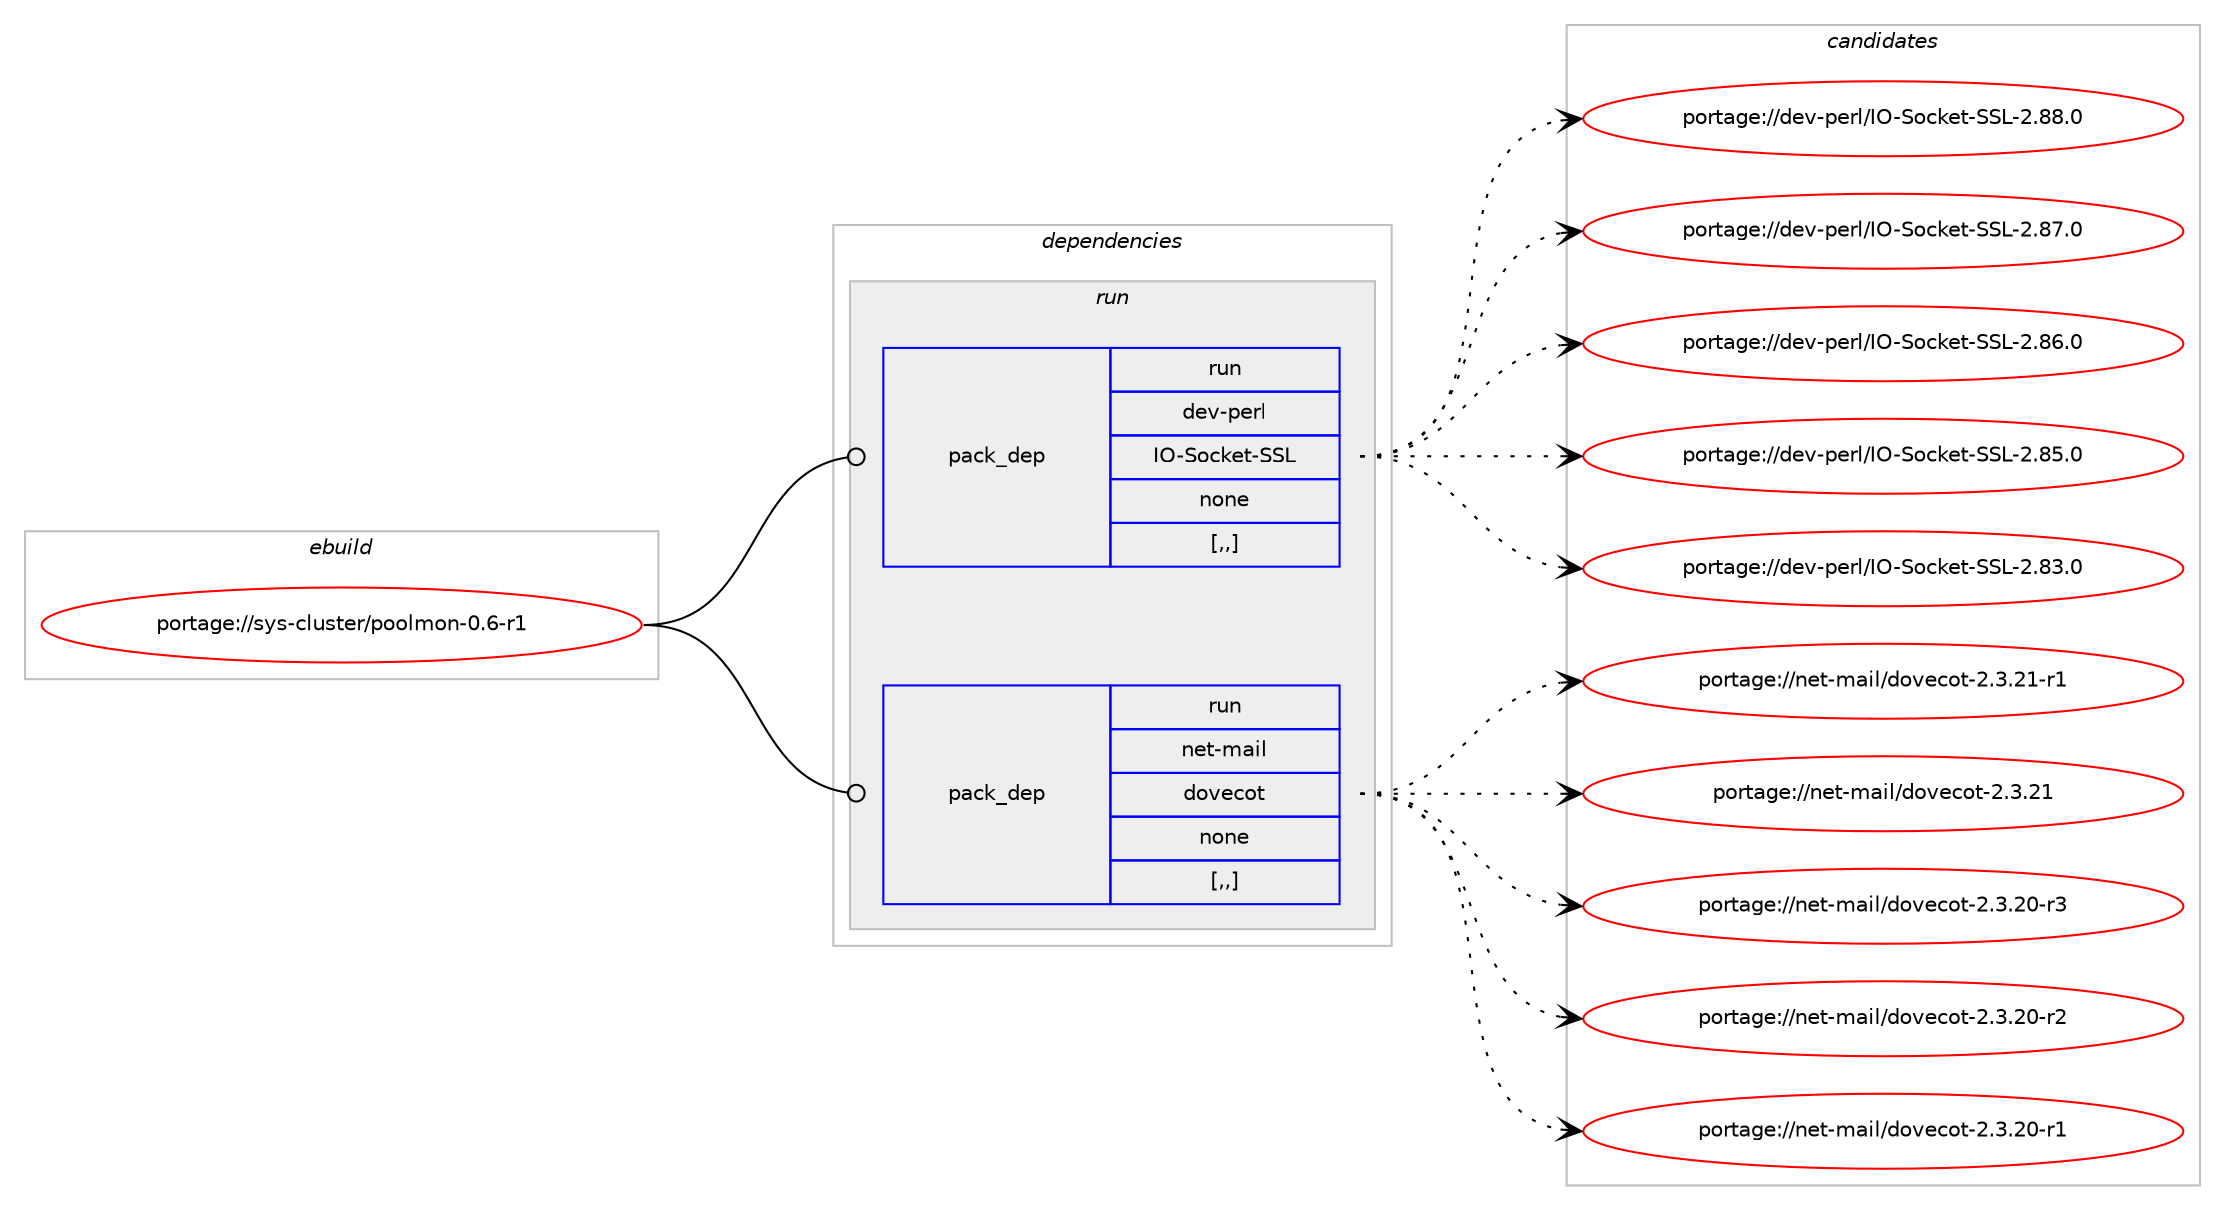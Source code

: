 digraph prolog {

# *************
# Graph options
# *************

newrank=true;
concentrate=true;
compound=true;
graph [rankdir=LR,fontname=Helvetica,fontsize=10,ranksep=1.5];#, ranksep=2.5, nodesep=0.2];
edge  [arrowhead=vee];
node  [fontname=Helvetica,fontsize=10];

# **********
# The ebuild
# **********

subgraph cluster_leftcol {
color=gray;
label=<<i>ebuild</i>>;
id [label="portage://sys-cluster/poolmon-0.6-r1", color=red, width=4, href="../sys-cluster/poolmon-0.6-r1.svg"];
}

# ****************
# The dependencies
# ****************

subgraph cluster_midcol {
color=gray;
label=<<i>dependencies</i>>;
subgraph cluster_compile {
fillcolor="#eeeeee";
style=filled;
label=<<i>compile</i>>;
}
subgraph cluster_compileandrun {
fillcolor="#eeeeee";
style=filled;
label=<<i>compile and run</i>>;
}
subgraph cluster_run {
fillcolor="#eeeeee";
style=filled;
label=<<i>run</i>>;
subgraph pack313869 {
dependency431324 [label=<<TABLE BORDER="0" CELLBORDER="1" CELLSPACING="0" CELLPADDING="4" WIDTH="220"><TR><TD ROWSPAN="6" CELLPADDING="30">pack_dep</TD></TR><TR><TD WIDTH="110">run</TD></TR><TR><TD>dev-perl</TD></TR><TR><TD>IO-Socket-SSL</TD></TR><TR><TD>none</TD></TR><TR><TD>[,,]</TD></TR></TABLE>>, shape=none, color=blue];
}
id:e -> dependency431324:w [weight=20,style="solid",arrowhead="odot"];
subgraph pack313870 {
dependency431325 [label=<<TABLE BORDER="0" CELLBORDER="1" CELLSPACING="0" CELLPADDING="4" WIDTH="220"><TR><TD ROWSPAN="6" CELLPADDING="30">pack_dep</TD></TR><TR><TD WIDTH="110">run</TD></TR><TR><TD>net-mail</TD></TR><TR><TD>dovecot</TD></TR><TR><TD>none</TD></TR><TR><TD>[,,]</TD></TR></TABLE>>, shape=none, color=blue];
}
id:e -> dependency431325:w [weight=20,style="solid",arrowhead="odot"];
}
}

# **************
# The candidates
# **************

subgraph cluster_choices {
rank=same;
color=gray;
label=<<i>candidates</i>>;

subgraph choice313869 {
color=black;
nodesep=1;
choice100101118451121011141084773794583111991071011164583837645504656564648 [label="portage://dev-perl/IO-Socket-SSL-2.88.0", color=red, width=4,href="../dev-perl/IO-Socket-SSL-2.88.0.svg"];
choice100101118451121011141084773794583111991071011164583837645504656554648 [label="portage://dev-perl/IO-Socket-SSL-2.87.0", color=red, width=4,href="../dev-perl/IO-Socket-SSL-2.87.0.svg"];
choice100101118451121011141084773794583111991071011164583837645504656544648 [label="portage://dev-perl/IO-Socket-SSL-2.86.0", color=red, width=4,href="../dev-perl/IO-Socket-SSL-2.86.0.svg"];
choice100101118451121011141084773794583111991071011164583837645504656534648 [label="portage://dev-perl/IO-Socket-SSL-2.85.0", color=red, width=4,href="../dev-perl/IO-Socket-SSL-2.85.0.svg"];
choice100101118451121011141084773794583111991071011164583837645504656514648 [label="portage://dev-perl/IO-Socket-SSL-2.83.0", color=red, width=4,href="../dev-perl/IO-Socket-SSL-2.83.0.svg"];
dependency431324:e -> choice100101118451121011141084773794583111991071011164583837645504656564648:w [style=dotted,weight="100"];
dependency431324:e -> choice100101118451121011141084773794583111991071011164583837645504656554648:w [style=dotted,weight="100"];
dependency431324:e -> choice100101118451121011141084773794583111991071011164583837645504656544648:w [style=dotted,weight="100"];
dependency431324:e -> choice100101118451121011141084773794583111991071011164583837645504656534648:w [style=dotted,weight="100"];
dependency431324:e -> choice100101118451121011141084773794583111991071011164583837645504656514648:w [style=dotted,weight="100"];
}
subgraph choice313870 {
color=black;
nodesep=1;
choice11010111645109971051084710011111810199111116455046514650494511449 [label="portage://net-mail/dovecot-2.3.21-r1", color=red, width=4,href="../net-mail/dovecot-2.3.21-r1.svg"];
choice1101011164510997105108471001111181019911111645504651465049 [label="portage://net-mail/dovecot-2.3.21", color=red, width=4,href="../net-mail/dovecot-2.3.21.svg"];
choice11010111645109971051084710011111810199111116455046514650484511451 [label="portage://net-mail/dovecot-2.3.20-r3", color=red, width=4,href="../net-mail/dovecot-2.3.20-r3.svg"];
choice11010111645109971051084710011111810199111116455046514650484511450 [label="portage://net-mail/dovecot-2.3.20-r2", color=red, width=4,href="../net-mail/dovecot-2.3.20-r2.svg"];
choice11010111645109971051084710011111810199111116455046514650484511449 [label="portage://net-mail/dovecot-2.3.20-r1", color=red, width=4,href="../net-mail/dovecot-2.3.20-r1.svg"];
dependency431325:e -> choice11010111645109971051084710011111810199111116455046514650494511449:w [style=dotted,weight="100"];
dependency431325:e -> choice1101011164510997105108471001111181019911111645504651465049:w [style=dotted,weight="100"];
dependency431325:e -> choice11010111645109971051084710011111810199111116455046514650484511451:w [style=dotted,weight="100"];
dependency431325:e -> choice11010111645109971051084710011111810199111116455046514650484511450:w [style=dotted,weight="100"];
dependency431325:e -> choice11010111645109971051084710011111810199111116455046514650484511449:w [style=dotted,weight="100"];
}
}

}
